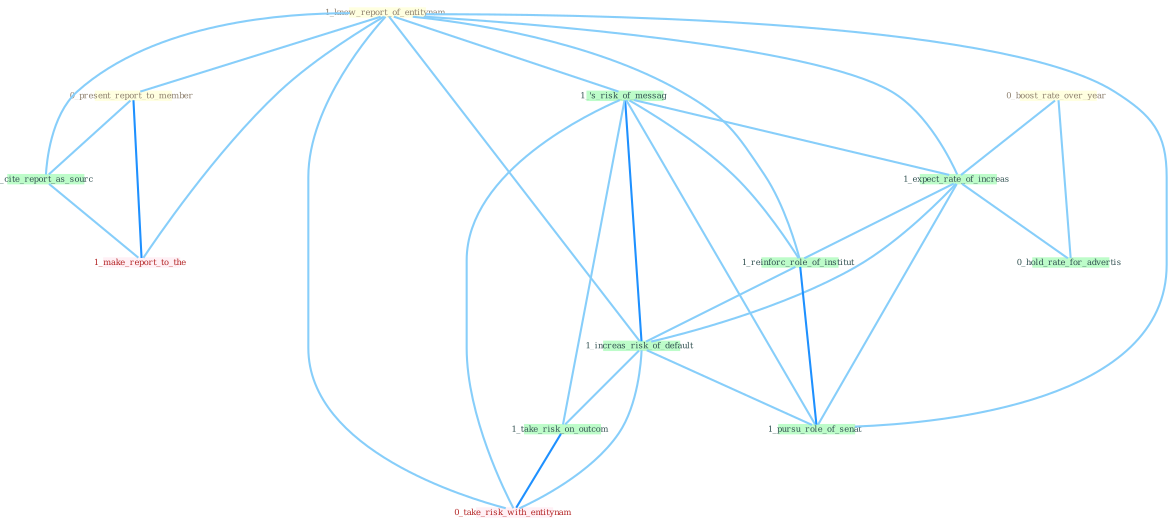 Graph G{ 
    node
    [shape=polygon,style=filled,width=.5,height=.06,color="#BDFCC9",fixedsize=true,fontsize=4,
    fontcolor="#2f4f4f"];
    {node
    [color="#ffffe0", fontcolor="#8b7d6b"] "1_know_report_of_entitynam " "0_boost_rate_over_year " "0_present_report_to_member "}
{node [color="#fff0f5", fontcolor="#b22222"] "1_make_report_to_the " "0_take_risk_with_entitynam "}
edge [color="#B0E2FF"];

	"1_know_report_of_entitynam " -- "0_present_report_to_member " [w="1", color="#87cefa" ];
	"1_know_report_of_entitynam " -- "1_'s_risk_of_messag " [w="1", color="#87cefa" ];
	"1_know_report_of_entitynam " -- "1_expect_rate_of_increas " [w="1", color="#87cefa" ];
	"1_know_report_of_entitynam " -- "1_reinforc_role_of_institut " [w="1", color="#87cefa" ];
	"1_know_report_of_entitynam " -- "1_increas_risk_of_default " [w="1", color="#87cefa" ];
	"1_know_report_of_entitynam " -- "0_cite_report_as_sourc " [w="1", color="#87cefa" ];
	"1_know_report_of_entitynam " -- "1_pursu_role_of_senat " [w="1", color="#87cefa" ];
	"1_know_report_of_entitynam " -- "1_make_report_to_the " [w="1", color="#87cefa" ];
	"1_know_report_of_entitynam " -- "0_take_risk_with_entitynam " [w="1", color="#87cefa" ];
	"0_boost_rate_over_year " -- "1_expect_rate_of_increas " [w="1", color="#87cefa" ];
	"0_boost_rate_over_year " -- "0_hold_rate_for_advertis " [w="1", color="#87cefa" ];
	"0_present_report_to_member " -- "0_cite_report_as_sourc " [w="1", color="#87cefa" ];
	"0_present_report_to_member " -- "1_make_report_to_the " [w="2", color="#1e90ff" , len=0.8];
	"1_'s_risk_of_messag " -- "1_expect_rate_of_increas " [w="1", color="#87cefa" ];
	"1_'s_risk_of_messag " -- "1_reinforc_role_of_institut " [w="1", color="#87cefa" ];
	"1_'s_risk_of_messag " -- "1_increas_risk_of_default " [w="2", color="#1e90ff" , len=0.8];
	"1_'s_risk_of_messag " -- "1_take_risk_on_outcom " [w="1", color="#87cefa" ];
	"1_'s_risk_of_messag " -- "1_pursu_role_of_senat " [w="1", color="#87cefa" ];
	"1_'s_risk_of_messag " -- "0_take_risk_with_entitynam " [w="1", color="#87cefa" ];
	"1_expect_rate_of_increas " -- "1_reinforc_role_of_institut " [w="1", color="#87cefa" ];
	"1_expect_rate_of_increas " -- "1_increas_risk_of_default " [w="1", color="#87cefa" ];
	"1_expect_rate_of_increas " -- "1_pursu_role_of_senat " [w="1", color="#87cefa" ];
	"1_expect_rate_of_increas " -- "0_hold_rate_for_advertis " [w="1", color="#87cefa" ];
	"1_reinforc_role_of_institut " -- "1_increas_risk_of_default " [w="1", color="#87cefa" ];
	"1_reinforc_role_of_institut " -- "1_pursu_role_of_senat " [w="2", color="#1e90ff" , len=0.8];
	"1_increas_risk_of_default " -- "1_take_risk_on_outcom " [w="1", color="#87cefa" ];
	"1_increas_risk_of_default " -- "1_pursu_role_of_senat " [w="1", color="#87cefa" ];
	"1_increas_risk_of_default " -- "0_take_risk_with_entitynam " [w="1", color="#87cefa" ];
	"1_take_risk_on_outcom " -- "0_take_risk_with_entitynam " [w="2", color="#1e90ff" , len=0.8];
	"0_cite_report_as_sourc " -- "1_make_report_to_the " [w="1", color="#87cefa" ];
}